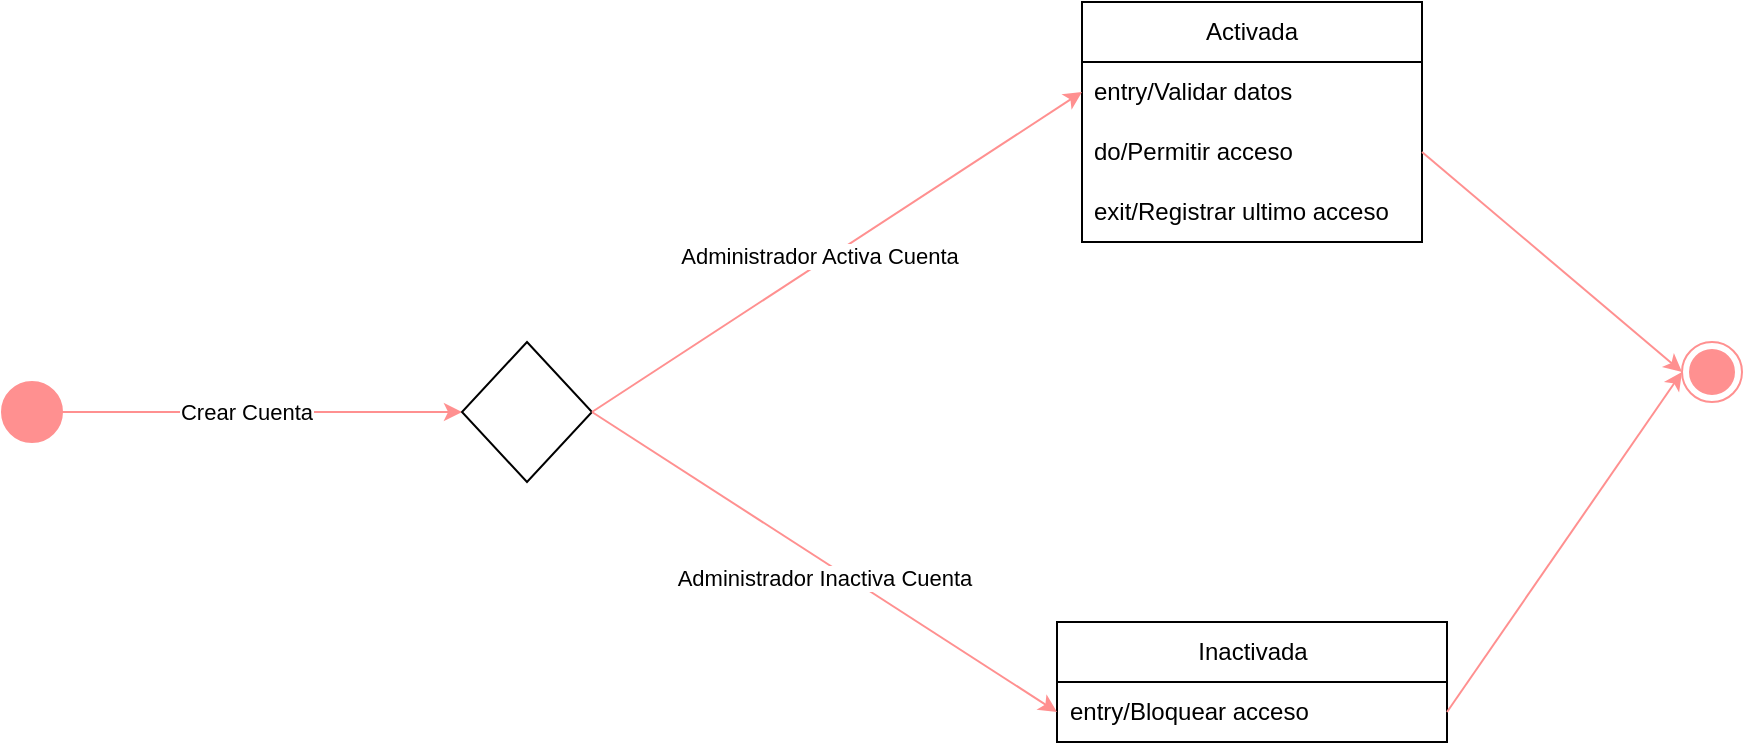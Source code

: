 <mxfile version="28.0.6">
  <diagram name="Página-1" id="5BKRmOHXvVlPC8IyUGgS">
    <mxGraphModel grid="1" page="1" gridSize="10" guides="1" tooltips="1" connect="1" arrows="1" fold="1" pageScale="1" pageWidth="827" pageHeight="1169" math="0" shadow="0">
      <root>
        <mxCell id="0" />
        <mxCell id="1" parent="0" />
        <mxCell id="3Eopz8PXPIFw1N5KMdgu-1" style="edgeStyle=orthogonalEdgeStyle;rounded=0;orthogonalLoop=1;jettySize=auto;html=1;exitX=1;exitY=0.5;exitDx=0;exitDy=0;entryX=0;entryY=0.5;entryDx=0;entryDy=0;strokeColor=light-dark(#FF9090,#FF9090);" edge="1" parent="1" source="3Eopz8PXPIFw1N5KMdgu-3" target="3Eopz8PXPIFw1N5KMdgu-13">
          <mxGeometry relative="1" as="geometry">
            <mxPoint x="239.83" y="329.88" as="targetPoint" />
            <Array as="points">
              <mxPoint x="150" y="325" />
              <mxPoint x="150" y="325" />
            </Array>
          </mxGeometry>
        </mxCell>
        <mxCell id="3Eopz8PXPIFw1N5KMdgu-2" value="Crear Cuenta" style="edgeLabel;html=1;align=center;verticalAlign=middle;resizable=0;points=[];" connectable="0" vertex="1" parent="3Eopz8PXPIFw1N5KMdgu-1">
          <mxGeometry x="-0.264" y="1" relative="1" as="geometry">
            <mxPoint x="18" y="1" as="offset" />
          </mxGeometry>
        </mxCell>
        <mxCell id="3Eopz8PXPIFw1N5KMdgu-3" value="" style="ellipse;fillColor=strokeColor;html=1;strokeColor=light-dark(#FF9090,#FF9090);" vertex="1" parent="1">
          <mxGeometry x="40" y="310" width="30" height="30" as="geometry" />
        </mxCell>
        <mxCell id="3Eopz8PXPIFw1N5KMdgu-5" value="" style="ellipse;html=1;shape=endState;fillColor=strokeColor;strokeColor=light-dark(#FF9090,#FF9090);" vertex="1" parent="1">
          <mxGeometry x="880" y="290" width="30" height="30" as="geometry" />
        </mxCell>
        <mxCell id="3Eopz8PXPIFw1N5KMdgu-10" value="Activada" style="swimlane;fontStyle=0;childLayout=stackLayout;horizontal=1;startSize=30;horizontalStack=0;resizeParent=1;resizeParentMax=0;resizeLast=0;collapsible=1;marginBottom=0;whiteSpace=wrap;html=1;" vertex="1" parent="1">
          <mxGeometry x="580" y="120" width="170" height="120" as="geometry" />
        </mxCell>
        <mxCell id="3Eopz8PXPIFw1N5KMdgu-11" value="entry/Validar datos" style="text;strokeColor=none;fillColor=none;align=left;verticalAlign=middle;spacingLeft=4;spacingRight=4;overflow=hidden;points=[[0,0.5],[1,0.5]];portConstraint=eastwest;rotatable=0;whiteSpace=wrap;html=1;" vertex="1" parent="3Eopz8PXPIFw1N5KMdgu-10">
          <mxGeometry y="30" width="170" height="30" as="geometry" />
        </mxCell>
        <mxCell id="3Eopz8PXPIFw1N5KMdgu-12" value="do/Permitir acceso" style="text;strokeColor=none;fillColor=none;align=left;verticalAlign=middle;spacingLeft=4;spacingRight=4;overflow=hidden;points=[[0,0.5],[1,0.5]];portConstraint=eastwest;rotatable=0;whiteSpace=wrap;html=1;" vertex="1" parent="3Eopz8PXPIFw1N5KMdgu-10">
          <mxGeometry y="60" width="170" height="30" as="geometry" />
        </mxCell>
        <mxCell id="3Eopz8PXPIFw1N5KMdgu-28" value="exit/Registrar ultimo acceso" style="text;strokeColor=none;fillColor=none;align=left;verticalAlign=middle;spacingLeft=4;spacingRight=4;overflow=hidden;points=[[0,0.5],[1,0.5]];portConstraint=eastwest;rotatable=0;whiteSpace=wrap;html=1;" vertex="1" parent="3Eopz8PXPIFw1N5KMdgu-10">
          <mxGeometry y="90" width="170" height="30" as="geometry" />
        </mxCell>
        <mxCell id="3Eopz8PXPIFw1N5KMdgu-13" value="" style="rhombus;whiteSpace=wrap;html=1;" vertex="1" parent="1">
          <mxGeometry x="270" y="290" width="65" height="70" as="geometry" />
        </mxCell>
        <mxCell id="3Eopz8PXPIFw1N5KMdgu-14" value="Inactivada" style="swimlane;fontStyle=0;childLayout=stackLayout;horizontal=1;startSize=30;horizontalStack=0;resizeParent=1;resizeParentMax=0;resizeLast=0;collapsible=1;marginBottom=0;whiteSpace=wrap;html=1;" vertex="1" parent="1">
          <mxGeometry x="567.5" y="430" width="195" height="60" as="geometry" />
        </mxCell>
        <mxCell id="3Eopz8PXPIFw1N5KMdgu-15" value="entry/Bloquear acceso" style="text;strokeColor=none;fillColor=none;align=left;verticalAlign=middle;spacingLeft=4;spacingRight=4;overflow=hidden;points=[[0,0.5],[1,0.5]];portConstraint=eastwest;rotatable=0;whiteSpace=wrap;html=1;" vertex="1" parent="3Eopz8PXPIFw1N5KMdgu-14">
          <mxGeometry y="30" width="195" height="30" as="geometry" />
        </mxCell>
        <mxCell id="3Eopz8PXPIFw1N5KMdgu-17" style="rounded=0;orthogonalLoop=1;jettySize=auto;html=1;entryX=0;entryY=0.5;entryDx=0;entryDy=0;exitX=1;exitY=0.5;exitDx=0;exitDy=0;strokeColor=light-dark(#FF9090,#FF9090);" edge="1" parent="1" source="3Eopz8PXPIFw1N5KMdgu-13" target="3Eopz8PXPIFw1N5KMdgu-11">
          <mxGeometry relative="1" as="geometry">
            <mxPoint x="590" y="310" as="sourcePoint" />
            <mxPoint x="745" y="310" as="targetPoint" />
          </mxGeometry>
        </mxCell>
        <mxCell id="3Eopz8PXPIFw1N5KMdgu-18" value="&lt;font style=&quot;vertical-align: inherit;&quot;&gt;&lt;font style=&quot;vertical-align: inherit;&quot;&gt;&amp;nbsp;Administrador Activa Cuenta&lt;/font&gt;&lt;/font&gt;" style="edgeLabel;html=1;align=center;verticalAlign=middle;resizable=0;points=[];" connectable="0" vertex="1" parent="3Eopz8PXPIFw1N5KMdgu-17">
          <mxGeometry x="-0.107" y="-2" relative="1" as="geometry">
            <mxPoint x="1" y="-9" as="offset" />
          </mxGeometry>
        </mxCell>
        <mxCell id="3Eopz8PXPIFw1N5KMdgu-19" style="rounded=0;orthogonalLoop=1;jettySize=auto;html=1;entryX=0;entryY=0.5;entryDx=0;entryDy=0;exitX=1;exitY=0.5;exitDx=0;exitDy=0;strokeColor=light-dark(#FF9090,#FF9090);" edge="1" parent="1" source="3Eopz8PXPIFw1N5KMdgu-13" target="3Eopz8PXPIFw1N5KMdgu-15">
          <mxGeometry relative="1" as="geometry">
            <mxPoint x="600" y="420" as="sourcePoint" />
            <mxPoint x="740" y="290" as="targetPoint" />
          </mxGeometry>
        </mxCell>
        <mxCell id="3Eopz8PXPIFw1N5KMdgu-20" value="&lt;font style=&quot;vertical-align: inherit;&quot;&gt;&lt;font style=&quot;vertical-align: inherit;&quot;&gt;Administrador Inactiva Cuenta&lt;/font&gt;&lt;/font&gt;" style="edgeLabel;html=1;align=center;verticalAlign=middle;resizable=0;points=[];" connectable="0" vertex="1" parent="3Eopz8PXPIFw1N5KMdgu-19">
          <mxGeometry x="-0.107" y="-2" relative="1" as="geometry">
            <mxPoint x="13" y="14" as="offset" />
          </mxGeometry>
        </mxCell>
        <mxCell id="3Eopz8PXPIFw1N5KMdgu-26" style="rounded=0;orthogonalLoop=1;jettySize=auto;html=1;entryX=0;entryY=0.5;entryDx=0;entryDy=0;exitX=1;exitY=0.5;exitDx=0;exitDy=0;strokeColor=light-dark(#FF9090,#FF9090);" edge="1" parent="1" source="3Eopz8PXPIFw1N5KMdgu-12" target="3Eopz8PXPIFw1N5KMdgu-5">
          <mxGeometry relative="1" as="geometry">
            <mxPoint x="1180" y="195.0" as="sourcePoint" />
            <mxPoint x="1104" y="191" as="targetPoint" />
          </mxGeometry>
        </mxCell>
        <mxCell id="3Eopz8PXPIFw1N5KMdgu-27" style="rounded=0;orthogonalLoop=1;jettySize=auto;html=1;entryX=0;entryY=0.5;entryDx=0;entryDy=0;exitX=1;exitY=0.5;exitDx=0;exitDy=0;strokeColor=light-dark(#FF9090,#FF9090);" edge="1" parent="1" source="3Eopz8PXPIFw1N5KMdgu-15" target="3Eopz8PXPIFw1N5KMdgu-5">
          <mxGeometry relative="1" as="geometry">
            <mxPoint x="1210" y="210" as="sourcePoint" />
            <mxPoint x="1350" y="355" as="targetPoint" />
          </mxGeometry>
        </mxCell>
      </root>
    </mxGraphModel>
  </diagram>
</mxfile>
